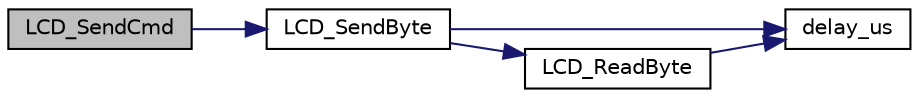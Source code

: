 digraph "LCD_SendCmd"
{
  edge [fontname="Helvetica",fontsize="10",labelfontname="Helvetica",labelfontsize="10"];
  node [fontname="Helvetica",fontsize="10",shape=record];
  rankdir="LR";
  Node61 [label="LCD_SendCmd",height=0.2,width=0.4,color="black", fillcolor="grey75", style="filled", fontcolor="black"];
  Node61 -> Node62 [color="midnightblue",fontsize="10",style="solid",fontname="Helvetica"];
  Node62 [label="LCD_SendByte",height=0.2,width=0.4,color="black", fillcolor="white", style="filled",URL="$lcd4bit_8c.html#a17ebb04f0339e3ad2399a6b95f1409e7"];
  Node62 -> Node63 [color="midnightblue",fontsize="10",style="solid",fontname="Helvetica"];
  Node63 [label="delay_us",height=0.2,width=0.4,color="black", fillcolor="white", style="filled",URL="$lcd4bit_8c.html#a3f88352450dad51d82e4bf84a0a439a1"];
  Node62 -> Node64 [color="midnightblue",fontsize="10",style="solid",fontname="Helvetica"];
  Node64 [label="LCD_ReadByte",height=0.2,width=0.4,color="black", fillcolor="white", style="filled",URL="$lcd4bit_8c.html#ab59396403153e41cf3c098b8bff86da6"];
  Node64 -> Node63 [color="midnightblue",fontsize="10",style="solid",fontname="Helvetica"];
}
